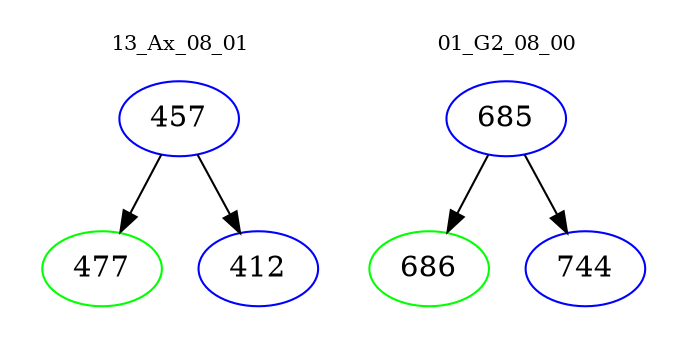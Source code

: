 digraph{
subgraph cluster_0 {
color = white
label = "13_Ax_08_01";
fontsize=10;
T0_457 [label="457", color="blue"]
T0_457 -> T0_477 [color="black"]
T0_477 [label="477", color="green"]
T0_457 -> T0_412 [color="black"]
T0_412 [label="412", color="blue"]
}
subgraph cluster_1 {
color = white
label = "01_G2_08_00";
fontsize=10;
T1_685 [label="685", color="blue"]
T1_685 -> T1_686 [color="black"]
T1_686 [label="686", color="green"]
T1_685 -> T1_744 [color="black"]
T1_744 [label="744", color="blue"]
}
}
